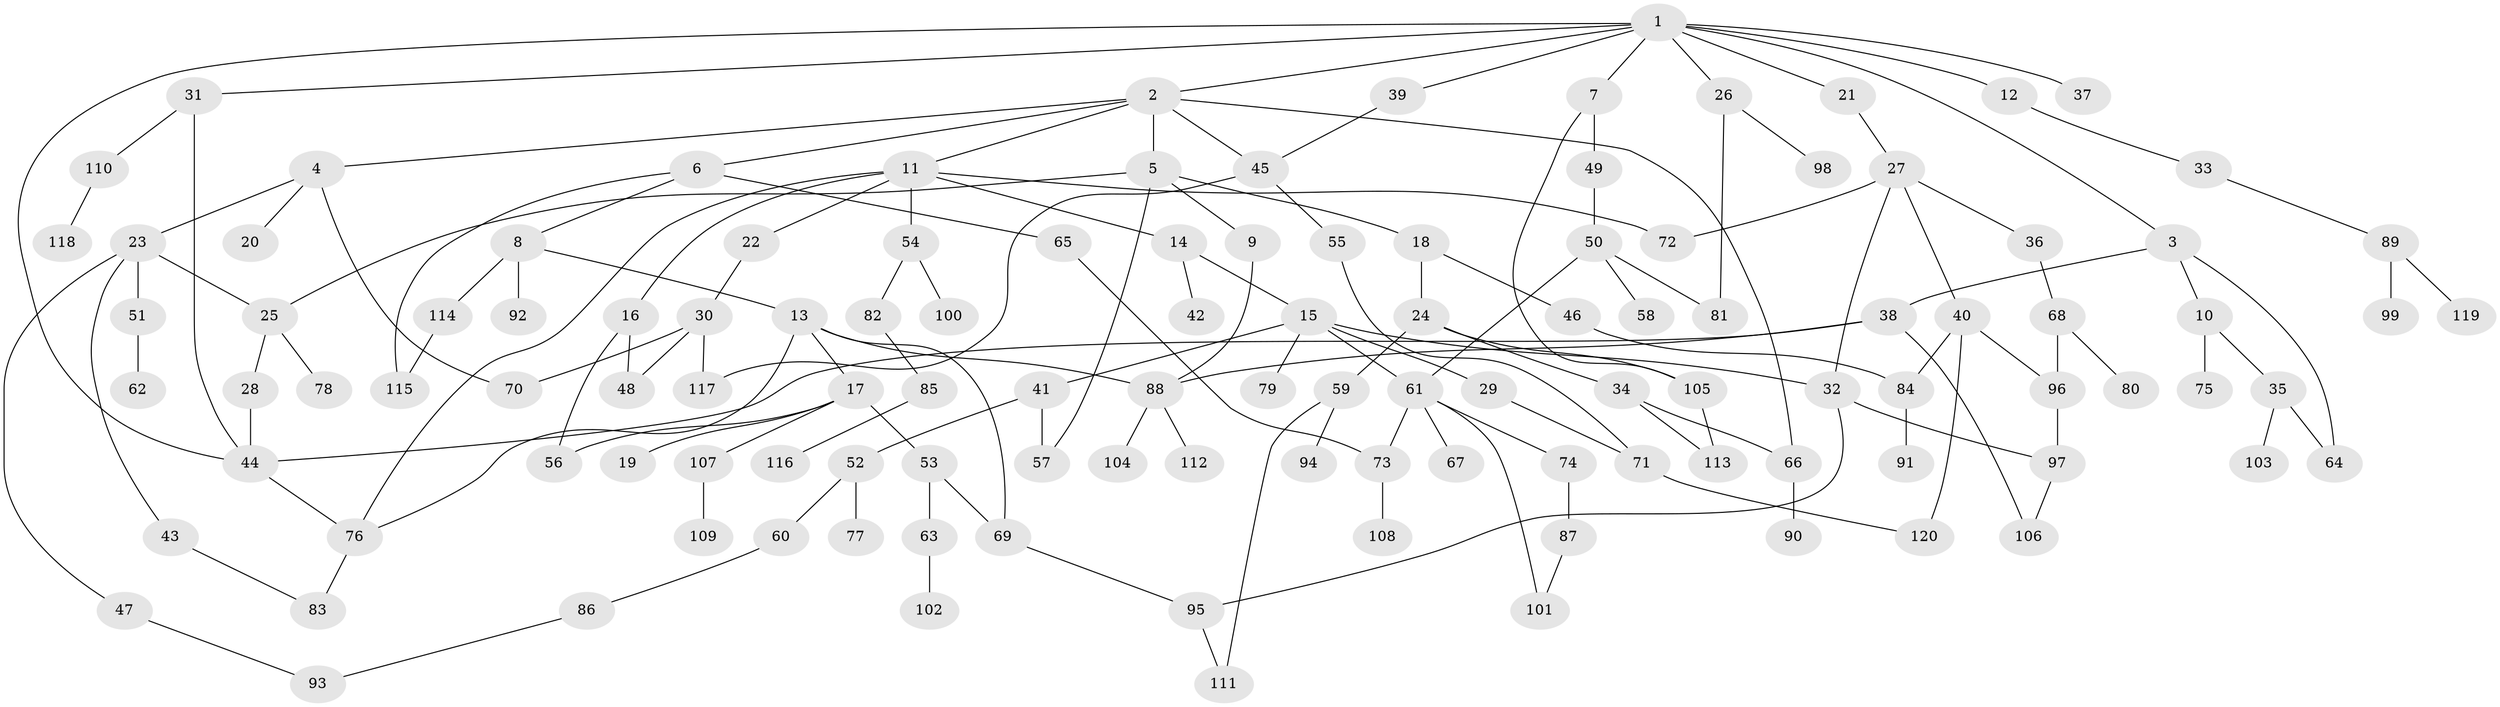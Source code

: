 // Generated by graph-tools (version 1.1) at 2025/10/02/27/25 16:10:53]
// undirected, 120 vertices, 155 edges
graph export_dot {
graph [start="1"]
  node [color=gray90,style=filled];
  1;
  2;
  3;
  4;
  5;
  6;
  7;
  8;
  9;
  10;
  11;
  12;
  13;
  14;
  15;
  16;
  17;
  18;
  19;
  20;
  21;
  22;
  23;
  24;
  25;
  26;
  27;
  28;
  29;
  30;
  31;
  32;
  33;
  34;
  35;
  36;
  37;
  38;
  39;
  40;
  41;
  42;
  43;
  44;
  45;
  46;
  47;
  48;
  49;
  50;
  51;
  52;
  53;
  54;
  55;
  56;
  57;
  58;
  59;
  60;
  61;
  62;
  63;
  64;
  65;
  66;
  67;
  68;
  69;
  70;
  71;
  72;
  73;
  74;
  75;
  76;
  77;
  78;
  79;
  80;
  81;
  82;
  83;
  84;
  85;
  86;
  87;
  88;
  89;
  90;
  91;
  92;
  93;
  94;
  95;
  96;
  97;
  98;
  99;
  100;
  101;
  102;
  103;
  104;
  105;
  106;
  107;
  108;
  109;
  110;
  111;
  112;
  113;
  114;
  115;
  116;
  117;
  118;
  119;
  120;
  1 -- 2;
  1 -- 3;
  1 -- 7;
  1 -- 12;
  1 -- 21;
  1 -- 26;
  1 -- 31;
  1 -- 37;
  1 -- 39;
  1 -- 44;
  2 -- 4;
  2 -- 5;
  2 -- 6;
  2 -- 11;
  2 -- 66;
  2 -- 45;
  3 -- 10;
  3 -- 38;
  3 -- 64;
  4 -- 20;
  4 -- 23;
  4 -- 70;
  5 -- 9;
  5 -- 18;
  5 -- 25;
  5 -- 57;
  6 -- 8;
  6 -- 65;
  6 -- 115;
  7 -- 49;
  7 -- 105;
  8 -- 13;
  8 -- 92;
  8 -- 114;
  9 -- 88;
  10 -- 35;
  10 -- 75;
  11 -- 14;
  11 -- 16;
  11 -- 22;
  11 -- 54;
  11 -- 72;
  11 -- 76;
  12 -- 33;
  13 -- 17;
  13 -- 76;
  13 -- 88;
  13 -- 69;
  14 -- 15;
  14 -- 42;
  15 -- 29;
  15 -- 32;
  15 -- 41;
  15 -- 61;
  15 -- 79;
  16 -- 48;
  16 -- 56;
  17 -- 19;
  17 -- 53;
  17 -- 107;
  17 -- 56;
  18 -- 24;
  18 -- 46;
  21 -- 27;
  22 -- 30;
  23 -- 43;
  23 -- 47;
  23 -- 51;
  23 -- 25;
  24 -- 34;
  24 -- 59;
  24 -- 105;
  25 -- 28;
  25 -- 78;
  26 -- 98;
  26 -- 81;
  27 -- 36;
  27 -- 40;
  27 -- 72;
  27 -- 32;
  28 -- 44;
  29 -- 71;
  30 -- 70;
  30 -- 117;
  30 -- 48;
  31 -- 44;
  31 -- 110;
  32 -- 95;
  32 -- 97;
  33 -- 89;
  34 -- 113;
  34 -- 66;
  35 -- 103;
  35 -- 64;
  36 -- 68;
  38 -- 88;
  38 -- 106;
  38 -- 44;
  39 -- 45;
  40 -- 84;
  40 -- 96;
  40 -- 120;
  41 -- 52;
  41 -- 57;
  43 -- 83;
  44 -- 76;
  45 -- 55;
  45 -- 117;
  46 -- 84;
  47 -- 93;
  49 -- 50;
  50 -- 58;
  50 -- 81;
  50 -- 61;
  51 -- 62;
  52 -- 60;
  52 -- 77;
  53 -- 63;
  53 -- 69;
  54 -- 82;
  54 -- 100;
  55 -- 71;
  59 -- 94;
  59 -- 111;
  60 -- 86;
  61 -- 67;
  61 -- 74;
  61 -- 101;
  61 -- 73;
  63 -- 102;
  65 -- 73;
  66 -- 90;
  68 -- 80;
  68 -- 96;
  69 -- 95;
  71 -- 120;
  73 -- 108;
  74 -- 87;
  76 -- 83;
  82 -- 85;
  84 -- 91;
  85 -- 116;
  86 -- 93;
  87 -- 101;
  88 -- 104;
  88 -- 112;
  89 -- 99;
  89 -- 119;
  95 -- 111;
  96 -- 97;
  97 -- 106;
  105 -- 113;
  107 -- 109;
  110 -- 118;
  114 -- 115;
}
